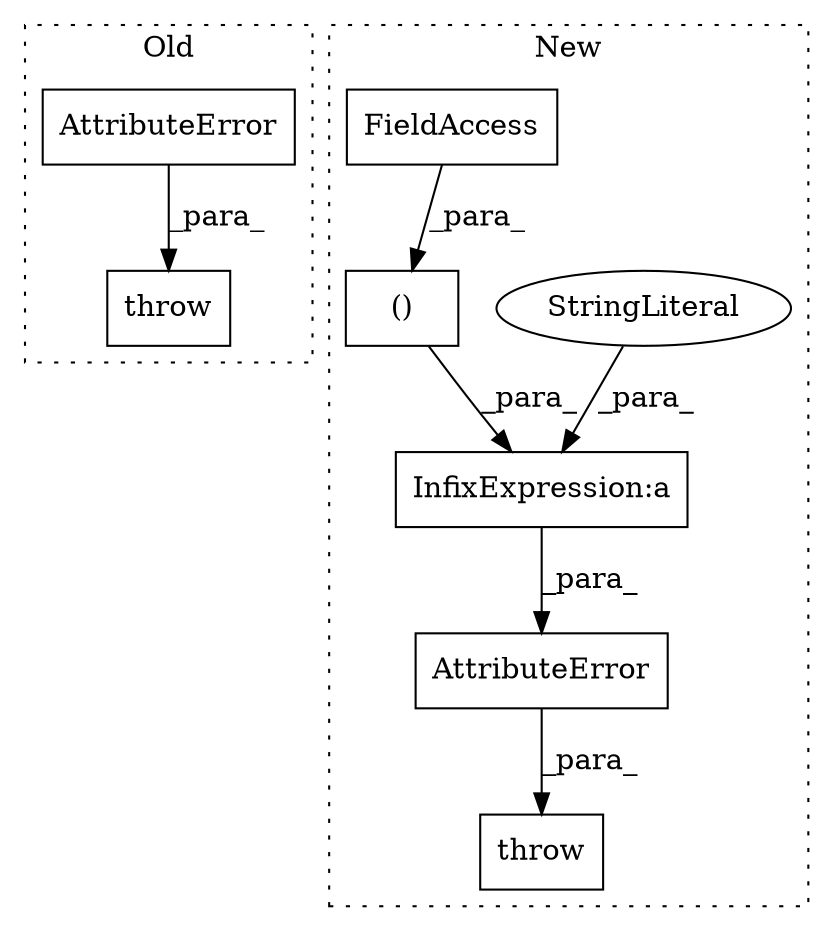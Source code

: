 digraph G {
subgraph cluster0 {
1 [label="AttributeError" a="32" s="12019,12134" l="15,1" shape="box"];
3 [label="throw" a="53" s="12013" l="6" shape="box"];
label = "Old";
style="dotted";
}
subgraph cluster1 {
2 [label="throw" a="53" s="12461" l="6" shape="box"];
4 [label="AttributeError" a="32" s="12467,12617" l="15,2" shape="box"];
5 [label="InfixExpression:a" a="27" s="12572" l="12" shape="box"];
6 [label="StringLiteral" a="45" s="12482" l="90" shape="ellipse"];
7 [label="()" a="106" s="12584" l="33" shape="box"];
8 [label="FieldAccess" a="22" s="12584" l="19" shape="box"];
label = "New";
style="dotted";
}
1 -> 3 [label="_para_"];
4 -> 2 [label="_para_"];
5 -> 4 [label="_para_"];
6 -> 5 [label="_para_"];
7 -> 5 [label="_para_"];
8 -> 7 [label="_para_"];
}